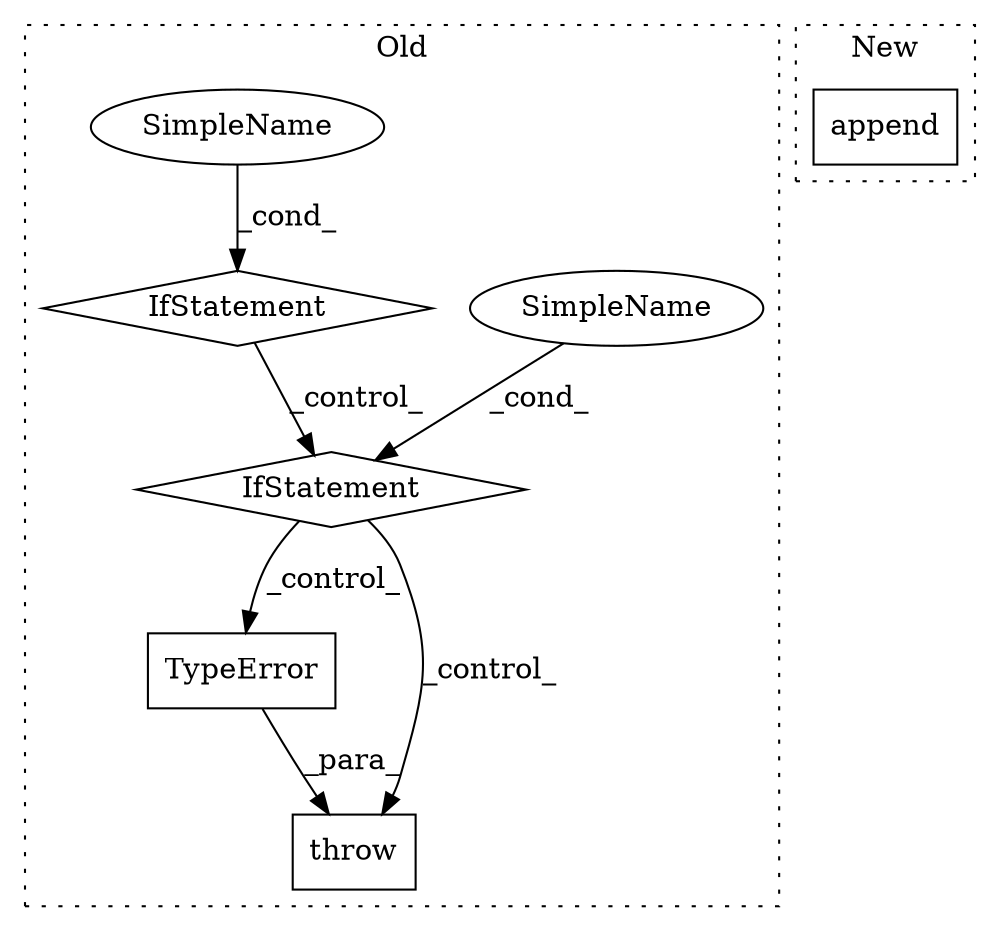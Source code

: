 digraph G {
subgraph cluster0 {
1 [label="TypeError" a="32" s="2242,2295" l="10,1" shape="box"];
3 [label="throw" a="53" s="2236" l="6" shape="box"];
4 [label="IfStatement" a="25" s="2137,2169" l="12,2" shape="diamond"];
5 [label="SimpleName" a="42" s="" l="" shape="ellipse"];
6 [label="IfStatement" a="25" s="1983,1990" l="4,2" shape="diamond"];
7 [label="SimpleName" a="42" s="1987" l="3" shape="ellipse"];
label = "Old";
style="dotted";
}
subgraph cluster1 {
2 [label="append" a="32" s="3501,3512" l="7,1" shape="box"];
label = "New";
style="dotted";
}
1 -> 3 [label="_para_"];
4 -> 3 [label="_control_"];
4 -> 1 [label="_control_"];
5 -> 4 [label="_cond_"];
6 -> 4 [label="_control_"];
7 -> 6 [label="_cond_"];
}